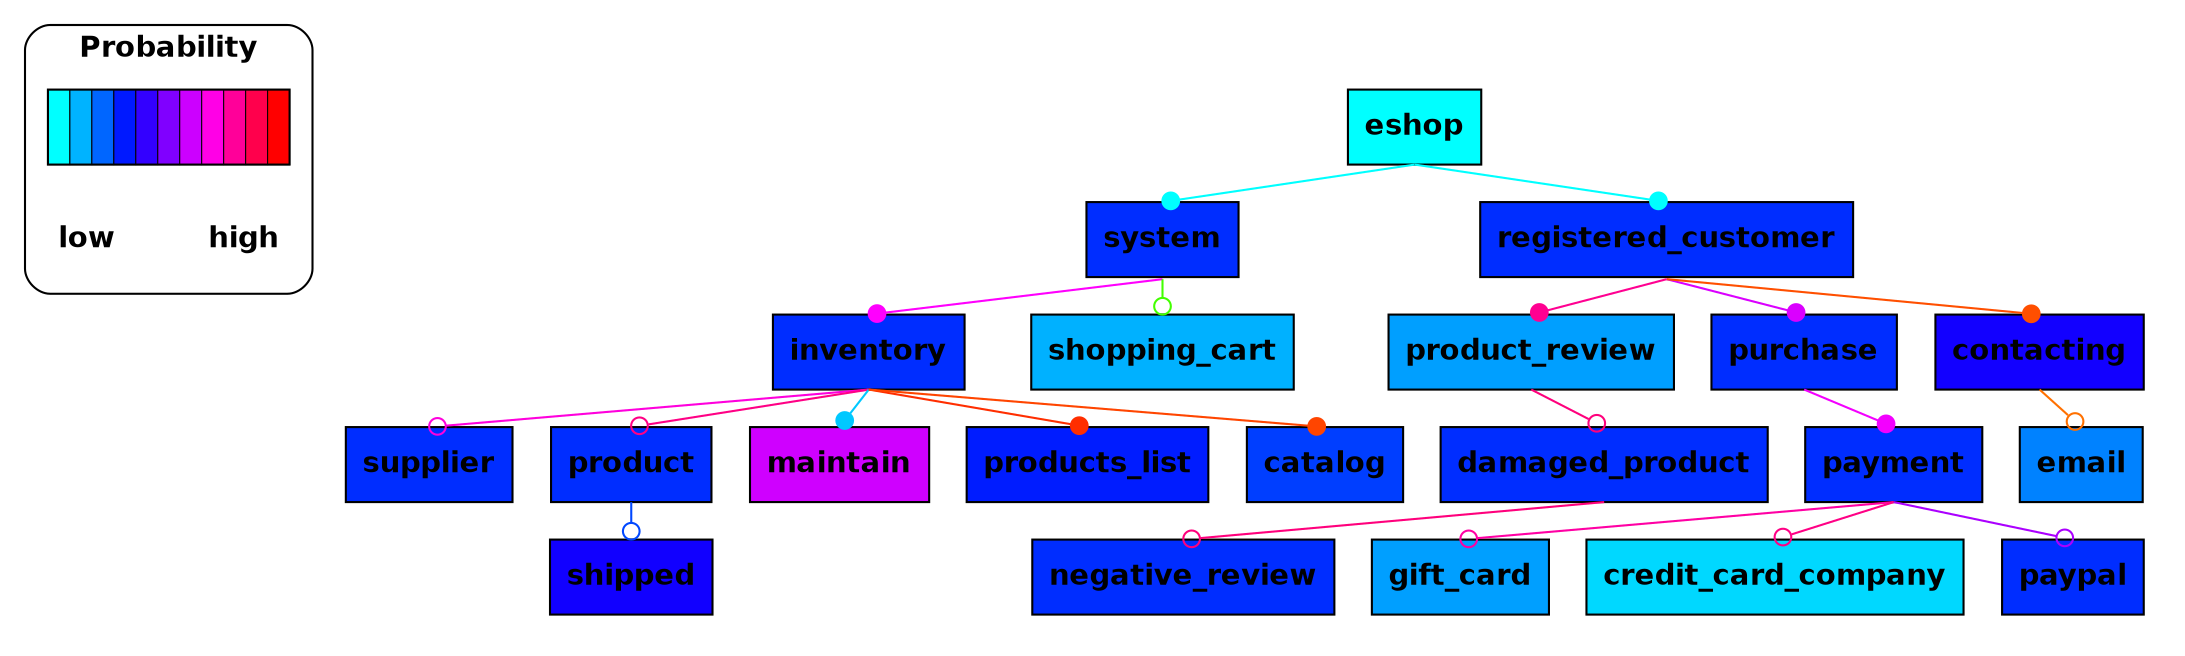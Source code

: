 digraph FeatureModel {

	 rankdir = TB; splines = "line";
	 clusterrank= local;
	 subgraph cluster_0 {
		style = rounded; minlen = 0.01;
		rankdir = TB; ranksep = 0.01;
		label = "Probability";
		color = "black";
		fontname="helvetica-bold";
		 theColors [label="                      ",shape="rectangle",fillcolor="0.5 1.0 1.0: 0.55 1.0 1.0: 0.6 1.0 1.0: 0.65 1.0 1.0: 0.7 1.0 1.0: 0.75 1.0 1.0: 0.8 1.0 1.0: 0.85 1.0 1.0: 0.9 1.0 1.0: 0.95 1.0 1.0: 1.0 1.0 1.0", fontname="helvetica-bold", style=striped];
		 theLegend [label="low      	high",shape="plaintext",fontname="helvetica-bold"];
		 theColors->theLegend [style=invis,len=0.01];
	}
	 subgraph cluster_1 {
	n1	[label="eshop", shape="rectangle",fillcolor="0.500 1.0 1.0", fontname="helvetica-bold", style=filled];
	n2	[label="system", shape="rectangle",fillcolor="0.637 1.0 1.0", fontname="helvetica-bold", style=filled];
	n3	[label="registered_customer", shape="rectangle",fillcolor="0.637 1.0 1.0", fontname="helvetica-bold", style=filled];
	n4	[label="inventory", shape="rectangle",fillcolor="0.637 1.0 1.0", fontname="helvetica-bold", style=filled];
	n5	[label="supplier", shape="rectangle",fillcolor="0.637 1.0 1.0", fontname="helvetica-bold", style=filled];
	n6	[label="product", shape="rectangle",fillcolor="0.637 1.0 1.0", fontname="helvetica-bold", style=filled];
	n7	[label="maintain", shape="rectangle",fillcolor="0.802 1.0 1.0", fontname="helvetica-bold", style=filled];
	n8	[label="shipped", shape="rectangle",fillcolor="0.678 1.0 1.0", fontname="helvetica-bold", style=filled];
	n9	[label="product_review", shape="rectangle",fillcolor="0.563 1.0 1.0", fontname="helvetica-bold", style=filled];
	n10	[label="damaged_product", shape="rectangle",fillcolor="0.637 1.0 1.0", fontname="helvetica-bold", style=filled];
	n11	[label="negative_review", shape="rectangle",fillcolor="0.637 1.0 1.0", fontname="helvetica-bold", style=filled];
	n12	[label="purchase", shape="rectangle",fillcolor="0.637 1.0 1.0", fontname="helvetica-bold", style=filled];
	n13	[label="payment", shape="rectangle",fillcolor="0.637 1.0 1.0", fontname="helvetica-bold", style=filled];
	n14	[label="gift_card", shape="rectangle",fillcolor="0.563 1.0 1.0", fontname="helvetica-bold", style=filled];
	n15	[label="credit_card_company", shape="rectangle",fillcolor="0.526 1.0 1.0", fontname="helvetica-bold", style=filled];
	n16	[label="paypal", shape="rectangle",fillcolor="0.637 1.0 1.0", fontname="helvetica-bold", style=filled];
	n17	[label="contacting", shape="rectangle",fillcolor="0.679 1.0 1.0", fontname="helvetica-bold", style=filled];
	n18	[label="products_list", shape="rectangle",fillcolor="0.648 1.0 1.0", fontname="helvetica-bold", style=filled];
	n19	[label="catalog", shape="rectangle",fillcolor="0.626 1.0 1.0", fontname="helvetica-bold", style=filled];
	n20	[label="email", shape="rectangle",fillcolor="0.582 1.0 1.0", fontname="helvetica-bold", style=filled];
	n21	[label="shopping_cart", shape="rectangle",fillcolor="0.551 1.0 1.0", fontname="helvetica-bold", style=filled];
	n1:s-> n2:n [color="0.500 1.0 1.0",dir=forward,arrowhead=dot];
	n1:s-> n3:n [color="0.500 1.0 1.0",dir=forward,arrowhead=dot];
	n2:s-> n4:n [color="0.834 1.0 1.0",dir=forward,arrowhead=dot];
	n4:s-> n7:n [color="0.536 1.0 1.0",dir=forward,arrowhead=dot];
	n4:s-> n5:n [color="0.856 1.0 1.0",dir=forward,arrowhead=odot];
	n4:s-> n6:n [color="0.913 1.0 1.0",dir=forward,arrowhead=odot];
	n6:s-> n8:n [color="0.620 1.0 1.0",dir=forward,arrowhead=odot];
	n3:s-> n9:n [color="0.905 1.0 1.0",dir=forward,arrowhead=dot];
	n3:s-> n12:n [color="0.809 1.0 1.0",dir=forward,arrowhead=dot];
	n9:s-> n10:n [color="0.919 1.0 1.0",dir=forward,arrowhead=odot];
	n10:s-> n11:n [color="0.919 1.0 1.0",dir=forward,arrowhead=odot];
	n12:s-> n13:n [color="0.825 1.0 1.0",dir=forward,arrowhead=dot];
	n13:s-> n14:n [color="0.893 1.0 1.0",dir=forward,arrowhead=odot];
	n13:s-> n15:n [color="0.913 1.0 1.0",dir=forward,arrowhead=odot];
	n13:s-> n16:n [color="0.778 1.0 1.0",dir=forward,arrowhead=odot];
	n2:s-> n21:n [color="0.290 1.0 1.0",dir=forward,arrowhead=odot];
	n4:s-> n18:n [color="0.030 1.0 1.0",dir=forward,arrowhead=dot];
	n4:s-> n19:n [color="0.045 1.0 1.0",dir=forward,arrowhead=dot];
	n3:s-> n17:n [color="0.052 1.0 1.0",dir=forward,arrowhead=dot];
	n17:s-> n20:n [color="0.073 1.0 1.0",dir=forward,arrowhead=odot];
color = white;}
}
